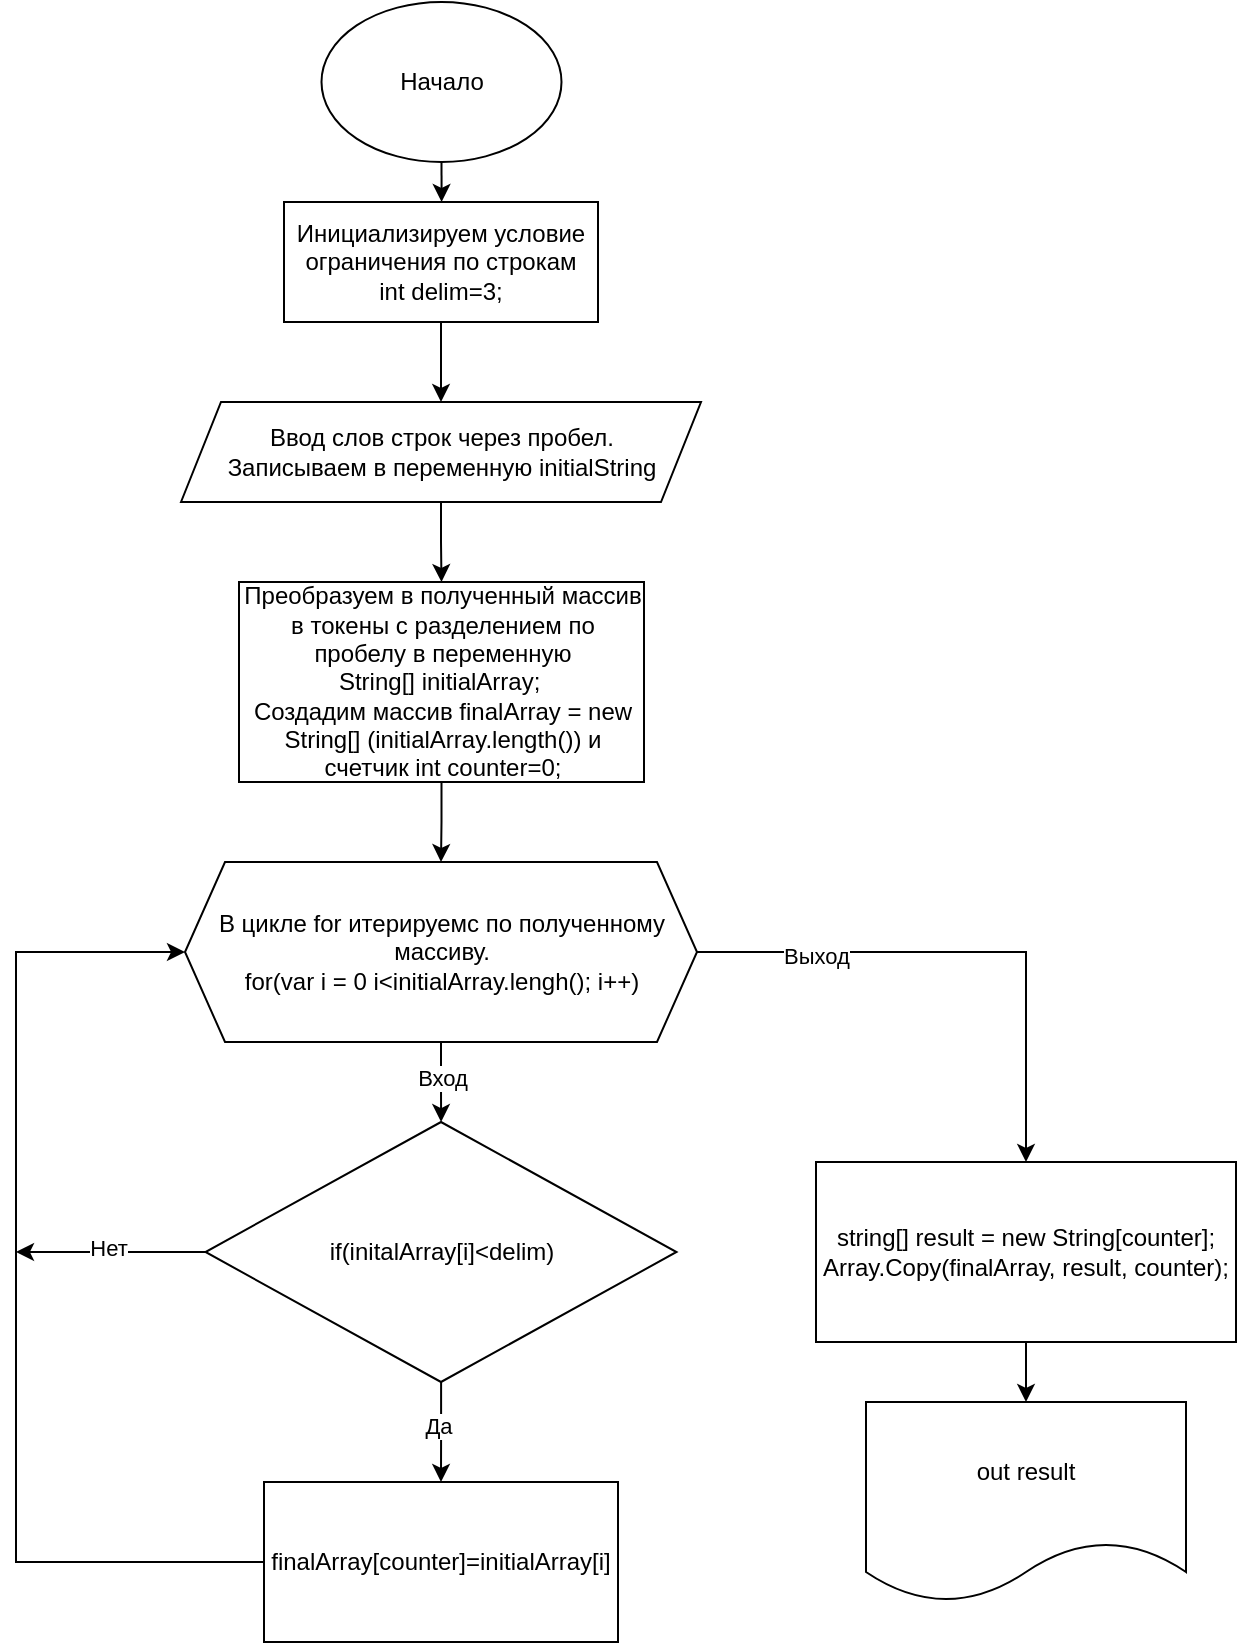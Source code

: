 <mxfile version="20.6.0" type="device"><diagram id="Cne0BZ0P2n-SA5aMRRgn" name="Page-1"><mxGraphModel dx="1298" dy="1909" grid="1" gridSize="10" guides="1" tooltips="1" connect="1" arrows="1" fold="1" page="1" pageScale="1" pageWidth="850" pageHeight="1100" math="0" shadow="0"><root><mxCell id="0"/><mxCell id="1" parent="0"/><mxCell id="bnjZjZjJXK_IJvpX7n8f-57" value="" style="edgeStyle=orthogonalEdgeStyle;rounded=0;orthogonalLoop=1;jettySize=auto;html=1;" edge="1" parent="1" source="bnjZjZjJXK_IJvpX7n8f-2" target="bnjZjZjJXK_IJvpX7n8f-22"><mxGeometry relative="1" as="geometry"/></mxCell><mxCell id="bnjZjZjJXK_IJvpX7n8f-2" value="Начало" style="ellipse;whiteSpace=wrap;html=1;" vertex="1" parent="1"><mxGeometry x="312.75" y="-40" width="120" height="80" as="geometry"/></mxCell><mxCell id="bnjZjZjJXK_IJvpX7n8f-13" value="" style="edgeStyle=orthogonalEdgeStyle;rounded=0;orthogonalLoop=1;jettySize=auto;html=1;" edge="1" parent="1" source="bnjZjZjJXK_IJvpX7n8f-10" target="bnjZjZjJXK_IJvpX7n8f-11"><mxGeometry relative="1" as="geometry"/></mxCell><mxCell id="bnjZjZjJXK_IJvpX7n8f-10" value="Ввод слов строк через пробел.&lt;br&gt;Записываем в переменную initialString" style="shape=parallelogram;perimeter=parallelogramPerimeter;whiteSpace=wrap;html=1;fixedSize=1;" vertex="1" parent="1"><mxGeometry x="242.5" y="160" width="260" height="50" as="geometry"/></mxCell><mxCell id="bnjZjZjJXK_IJvpX7n8f-16" value="" style="edgeStyle=orthogonalEdgeStyle;rounded=0;orthogonalLoop=1;jettySize=auto;html=1;" edge="1" parent="1" source="bnjZjZjJXK_IJvpX7n8f-11" target="bnjZjZjJXK_IJvpX7n8f-15"><mxGeometry relative="1" as="geometry"/></mxCell><mxCell id="bnjZjZjJXK_IJvpX7n8f-11" value="Преобразуем в полученный массив в токены с разделением по пробелу в переменную&lt;br&gt;String[] initialArray;&amp;nbsp;&lt;br&gt;Создадим массив finalArray = new String[] (initialArray.length()) и счетчик int counter=0;" style="rounded=0;whiteSpace=wrap;html=1;" vertex="1" parent="1"><mxGeometry x="271.5" y="250" width="202.5" height="100" as="geometry"/></mxCell><mxCell id="bnjZjZjJXK_IJvpX7n8f-23" value="" style="edgeStyle=orthogonalEdgeStyle;rounded=0;orthogonalLoop=1;jettySize=auto;html=1;" edge="1" parent="1" source="bnjZjZjJXK_IJvpX7n8f-15" target="bnjZjZjJXK_IJvpX7n8f-20"><mxGeometry relative="1" as="geometry"/></mxCell><mxCell id="bnjZjZjJXK_IJvpX7n8f-50" value="Вход" style="edgeLabel;html=1;align=center;verticalAlign=middle;resizable=0;points=[];" vertex="1" connectable="0" parent="bnjZjZjJXK_IJvpX7n8f-23"><mxGeometry x="-0.103" relative="1" as="geometry"><mxPoint as="offset"/></mxGeometry></mxCell><mxCell id="bnjZjZjJXK_IJvpX7n8f-52" style="edgeStyle=orthogonalEdgeStyle;rounded=0;orthogonalLoop=1;jettySize=auto;html=1;entryX=0.5;entryY=0;entryDx=0;entryDy=0;" edge="1" parent="1" source="bnjZjZjJXK_IJvpX7n8f-15" target="bnjZjZjJXK_IJvpX7n8f-51"><mxGeometry relative="1" as="geometry"/></mxCell><mxCell id="bnjZjZjJXK_IJvpX7n8f-53" value="Выход" style="edgeLabel;html=1;align=center;verticalAlign=middle;resizable=0;points=[];" vertex="1" connectable="0" parent="bnjZjZjJXK_IJvpX7n8f-52"><mxGeometry x="-0.566" y="-2" relative="1" as="geometry"><mxPoint x="1" as="offset"/></mxGeometry></mxCell><mxCell id="bnjZjZjJXK_IJvpX7n8f-15" value="В цикле for итерируемс по полученному массиву.&lt;br&gt;for(var i = 0 i&amp;lt;initialArray.lengh(); i++)" style="shape=hexagon;perimeter=hexagonPerimeter2;whiteSpace=wrap;html=1;fixedSize=1;" vertex="1" parent="1"><mxGeometry x="244.5" y="390" width="256" height="90" as="geometry"/></mxCell><mxCell id="bnjZjZjJXK_IJvpX7n8f-25" value="" style="edgeStyle=orthogonalEdgeStyle;rounded=0;orthogonalLoop=1;jettySize=auto;html=1;" edge="1" parent="1" source="bnjZjZjJXK_IJvpX7n8f-20" target="bnjZjZjJXK_IJvpX7n8f-24"><mxGeometry relative="1" as="geometry"/></mxCell><mxCell id="bnjZjZjJXK_IJvpX7n8f-26" value="Да" style="edgeLabel;html=1;align=center;verticalAlign=middle;resizable=0;points=[];" vertex="1" connectable="0" parent="bnjZjZjJXK_IJvpX7n8f-25"><mxGeometry x="-0.12" y="-2" relative="1" as="geometry"><mxPoint as="offset"/></mxGeometry></mxCell><mxCell id="bnjZjZjJXK_IJvpX7n8f-20" value="if(initalArray[i]&amp;lt;delim)" style="rhombus;whiteSpace=wrap;html=1;" vertex="1" parent="1"><mxGeometry x="254.75" y="520" width="235.5" height="130" as="geometry"/></mxCell><mxCell id="bnjZjZjJXK_IJvpX7n8f-56" value="" style="edgeStyle=orthogonalEdgeStyle;rounded=0;orthogonalLoop=1;jettySize=auto;html=1;" edge="1" parent="1" source="bnjZjZjJXK_IJvpX7n8f-22" target="bnjZjZjJXK_IJvpX7n8f-10"><mxGeometry relative="1" as="geometry"/></mxCell><mxCell id="bnjZjZjJXK_IJvpX7n8f-22" value="Инициализируем условие ограничения по строкам&lt;br&gt;int delim=3;" style="rounded=0;whiteSpace=wrap;html=1;" vertex="1" parent="1"><mxGeometry x="294" y="60" width="157" height="60" as="geometry"/></mxCell><mxCell id="bnjZjZjJXK_IJvpX7n8f-35" style="edgeStyle=orthogonalEdgeStyle;rounded=0;orthogonalLoop=1;jettySize=auto;html=1;entryX=0;entryY=0.5;entryDx=0;entryDy=0;" edge="1" parent="1" source="bnjZjZjJXK_IJvpX7n8f-24" target="bnjZjZjJXK_IJvpX7n8f-15"><mxGeometry relative="1" as="geometry"><Array as="points"><mxPoint x="160" y="740"/><mxPoint x="160" y="435"/></Array></mxGeometry></mxCell><mxCell id="bnjZjZjJXK_IJvpX7n8f-24" value="finalArray[counter]=initialArray[i]" style="rounded=0;whiteSpace=wrap;html=1;" vertex="1" parent="1"><mxGeometry x="284" y="700" width="177" height="80" as="geometry"/></mxCell><mxCell id="bnjZjZjJXK_IJvpX7n8f-48" value="" style="endArrow=classic;html=1;rounded=0;exitX=0;exitY=0.5;exitDx=0;exitDy=0;" edge="1" parent="1" source="bnjZjZjJXK_IJvpX7n8f-20"><mxGeometry width="50" height="50" relative="1" as="geometry"><mxPoint x="400" y="750" as="sourcePoint"/><mxPoint x="160" y="585" as="targetPoint"/></mxGeometry></mxCell><mxCell id="bnjZjZjJXK_IJvpX7n8f-49" value="Нет" style="edgeLabel;html=1;align=center;verticalAlign=middle;resizable=0;points=[];" vertex="1" connectable="0" parent="bnjZjZjJXK_IJvpX7n8f-48"><mxGeometry x="0.05" y="-2" relative="1" as="geometry"><mxPoint as="offset"/></mxGeometry></mxCell><mxCell id="bnjZjZjJXK_IJvpX7n8f-55" value="" style="edgeStyle=orthogonalEdgeStyle;rounded=0;orthogonalLoop=1;jettySize=auto;html=1;" edge="1" parent="1" source="bnjZjZjJXK_IJvpX7n8f-51" target="bnjZjZjJXK_IJvpX7n8f-54"><mxGeometry relative="1" as="geometry"/></mxCell><mxCell id="bnjZjZjJXK_IJvpX7n8f-51" value="string[] result = new String[counter];&lt;br&gt;Array.Copy(finalArray, result, counter);" style="rounded=0;whiteSpace=wrap;html=1;" vertex="1" parent="1"><mxGeometry x="560" y="540" width="210" height="90" as="geometry"/></mxCell><mxCell id="bnjZjZjJXK_IJvpX7n8f-54" value="out result" style="shape=document;whiteSpace=wrap;html=1;boundedLbl=1;" vertex="1" parent="1"><mxGeometry x="585" y="660" width="160" height="100" as="geometry"/></mxCell></root></mxGraphModel></diagram></mxfile>